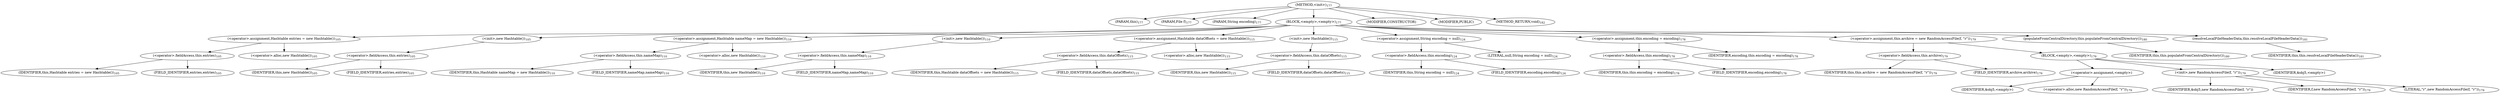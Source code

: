digraph "&lt;init&gt;" {  
"116" [label = <(METHOD,&lt;init&gt;)<SUB>177</SUB>> ]
"10" [label = <(PARAM,this)<SUB>177</SUB>> ]
"117" [label = <(PARAM,File f)<SUB>177</SUB>> ]
"118" [label = <(PARAM,String encoding)<SUB>177</SUB>> ]
"119" [label = <(BLOCK,&lt;empty&gt;,&lt;empty&gt;)<SUB>177</SUB>> ]
"120" [label = <(&lt;operator&gt;.assignment,Hashtable entries = new Hashtable())<SUB>105</SUB>> ]
"121" [label = <(&lt;operator&gt;.fieldAccess,this.entries)<SUB>105</SUB>> ]
"122" [label = <(IDENTIFIER,this,Hashtable entries = new Hashtable())<SUB>105</SUB>> ]
"123" [label = <(FIELD_IDENTIFIER,entries,entries)<SUB>105</SUB>> ]
"124" [label = <(&lt;operator&gt;.alloc,new Hashtable())<SUB>105</SUB>> ]
"125" [label = <(&lt;init&gt;,new Hashtable())<SUB>105</SUB>> ]
"126" [label = <(&lt;operator&gt;.fieldAccess,this.entries)<SUB>105</SUB>> ]
"127" [label = <(IDENTIFIER,this,new Hashtable())<SUB>105</SUB>> ]
"128" [label = <(FIELD_IDENTIFIER,entries,entries)<SUB>105</SUB>> ]
"129" [label = <(&lt;operator&gt;.assignment,Hashtable nameMap = new Hashtable())<SUB>110</SUB>> ]
"130" [label = <(&lt;operator&gt;.fieldAccess,this.nameMap)<SUB>110</SUB>> ]
"131" [label = <(IDENTIFIER,this,Hashtable nameMap = new Hashtable())<SUB>110</SUB>> ]
"132" [label = <(FIELD_IDENTIFIER,nameMap,nameMap)<SUB>110</SUB>> ]
"133" [label = <(&lt;operator&gt;.alloc,new Hashtable())<SUB>110</SUB>> ]
"134" [label = <(&lt;init&gt;,new Hashtable())<SUB>110</SUB>> ]
"135" [label = <(&lt;operator&gt;.fieldAccess,this.nameMap)<SUB>110</SUB>> ]
"136" [label = <(IDENTIFIER,this,new Hashtable())<SUB>110</SUB>> ]
"137" [label = <(FIELD_IDENTIFIER,nameMap,nameMap)<SUB>110</SUB>> ]
"138" [label = <(&lt;operator&gt;.assignment,Hashtable dataOffsets = new Hashtable())<SUB>115</SUB>> ]
"139" [label = <(&lt;operator&gt;.fieldAccess,this.dataOffsets)<SUB>115</SUB>> ]
"140" [label = <(IDENTIFIER,this,Hashtable dataOffsets = new Hashtable())<SUB>115</SUB>> ]
"141" [label = <(FIELD_IDENTIFIER,dataOffsets,dataOffsets)<SUB>115</SUB>> ]
"142" [label = <(&lt;operator&gt;.alloc,new Hashtable())<SUB>115</SUB>> ]
"143" [label = <(&lt;init&gt;,new Hashtable())<SUB>115</SUB>> ]
"144" [label = <(&lt;operator&gt;.fieldAccess,this.dataOffsets)<SUB>115</SUB>> ]
"145" [label = <(IDENTIFIER,this,new Hashtable())<SUB>115</SUB>> ]
"146" [label = <(FIELD_IDENTIFIER,dataOffsets,dataOffsets)<SUB>115</SUB>> ]
"147" [label = <(&lt;operator&gt;.assignment,String encoding = null)<SUB>124</SUB>> ]
"148" [label = <(&lt;operator&gt;.fieldAccess,this.encoding)<SUB>124</SUB>> ]
"149" [label = <(IDENTIFIER,this,String encoding = null)<SUB>124</SUB>> ]
"150" [label = <(FIELD_IDENTIFIER,encoding,encoding)<SUB>124</SUB>> ]
"151" [label = <(LITERAL,null,String encoding = null)<SUB>124</SUB>> ]
"152" [label = <(&lt;operator&gt;.assignment,this.encoding = encoding)<SUB>178</SUB>> ]
"153" [label = <(&lt;operator&gt;.fieldAccess,this.encoding)<SUB>178</SUB>> ]
"9" [label = <(IDENTIFIER,this,this.encoding = encoding)<SUB>178</SUB>> ]
"154" [label = <(FIELD_IDENTIFIER,encoding,encoding)<SUB>178</SUB>> ]
"155" [label = <(IDENTIFIER,encoding,this.encoding = encoding)<SUB>178</SUB>> ]
"156" [label = <(&lt;operator&gt;.assignment,this.archive = new RandomAccessFile(f, &quot;r&quot;))<SUB>179</SUB>> ]
"157" [label = <(&lt;operator&gt;.fieldAccess,this.archive)<SUB>179</SUB>> ]
"158" [label = <(IDENTIFIER,this,this.archive = new RandomAccessFile(f, &quot;r&quot;))<SUB>179</SUB>> ]
"159" [label = <(FIELD_IDENTIFIER,archive,archive)<SUB>179</SUB>> ]
"160" [label = <(BLOCK,&lt;empty&gt;,&lt;empty&gt;)<SUB>179</SUB>> ]
"161" [label = <(&lt;operator&gt;.assignment,&lt;empty&gt;)> ]
"162" [label = <(IDENTIFIER,$obj5,&lt;empty&gt;)> ]
"163" [label = <(&lt;operator&gt;.alloc,new RandomAccessFile(f, &quot;r&quot;))<SUB>179</SUB>> ]
"164" [label = <(&lt;init&gt;,new RandomAccessFile(f, &quot;r&quot;))<SUB>179</SUB>> ]
"165" [label = <(IDENTIFIER,$obj5,new RandomAccessFile(f, &quot;r&quot;))> ]
"166" [label = <(IDENTIFIER,f,new RandomAccessFile(f, &quot;r&quot;))<SUB>179</SUB>> ]
"167" [label = <(LITERAL,&quot;r&quot;,new RandomAccessFile(f, &quot;r&quot;))<SUB>179</SUB>> ]
"168" [label = <(IDENTIFIER,$obj5,&lt;empty&gt;)> ]
"169" [label = <(populateFromCentralDirectory,this.populateFromCentralDirectory())<SUB>180</SUB>> ]
"11" [label = <(IDENTIFIER,this,this.populateFromCentralDirectory())<SUB>180</SUB>> ]
"170" [label = <(resolveLocalFileHeaderData,this.resolveLocalFileHeaderData())<SUB>181</SUB>> ]
"12" [label = <(IDENTIFIER,this,this.resolveLocalFileHeaderData())<SUB>181</SUB>> ]
"171" [label = <(MODIFIER,CONSTRUCTOR)> ]
"172" [label = <(MODIFIER,PUBLIC)> ]
"173" [label = <(METHOD_RETURN,void)<SUB>182</SUB>> ]
  "116" -> "10" 
  "116" -> "117" 
  "116" -> "118" 
  "116" -> "119" 
  "116" -> "171" 
  "116" -> "172" 
  "116" -> "173" 
  "119" -> "120" 
  "119" -> "125" 
  "119" -> "129" 
  "119" -> "134" 
  "119" -> "138" 
  "119" -> "143" 
  "119" -> "147" 
  "119" -> "152" 
  "119" -> "156" 
  "119" -> "169" 
  "119" -> "170" 
  "120" -> "121" 
  "120" -> "124" 
  "121" -> "122" 
  "121" -> "123" 
  "125" -> "126" 
  "126" -> "127" 
  "126" -> "128" 
  "129" -> "130" 
  "129" -> "133" 
  "130" -> "131" 
  "130" -> "132" 
  "134" -> "135" 
  "135" -> "136" 
  "135" -> "137" 
  "138" -> "139" 
  "138" -> "142" 
  "139" -> "140" 
  "139" -> "141" 
  "143" -> "144" 
  "144" -> "145" 
  "144" -> "146" 
  "147" -> "148" 
  "147" -> "151" 
  "148" -> "149" 
  "148" -> "150" 
  "152" -> "153" 
  "152" -> "155" 
  "153" -> "9" 
  "153" -> "154" 
  "156" -> "157" 
  "156" -> "160" 
  "157" -> "158" 
  "157" -> "159" 
  "160" -> "161" 
  "160" -> "164" 
  "160" -> "168" 
  "161" -> "162" 
  "161" -> "163" 
  "164" -> "165" 
  "164" -> "166" 
  "164" -> "167" 
  "169" -> "11" 
  "170" -> "12" 
}
